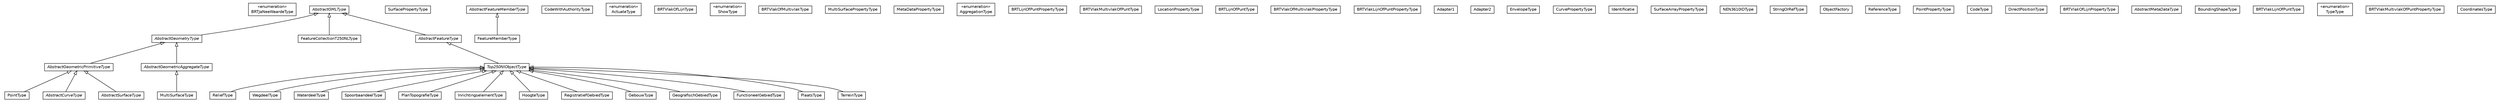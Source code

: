 #!/usr/local/bin/dot
#
# Class diagram 
# Generated by UMLGraph version R5_6-24-gf6e263 (http://www.umlgraph.org/)
#

digraph G {
	edge [fontname="Helvetica",fontsize=10,labelfontname="Helvetica",labelfontsize=10];
	node [fontname="Helvetica",fontsize=10,shape=plaintext];
	nodesep=0.25;
	ranksep=0.5;
	// nl.b3p.topnl.top250nl.BRTJaNeeWaardeType
	c0 [label=<<table title="nl.b3p.topnl.top250nl.BRTJaNeeWaardeType" border="0" cellborder="1" cellspacing="0" cellpadding="2" port="p" href="./BRTJaNeeWaardeType.html">
		<tr><td><table border="0" cellspacing="0" cellpadding="1">
<tr><td align="center" balign="center"> &#171;enumeration&#187; </td></tr>
<tr><td align="center" balign="center"> BRTJaNeeWaardeType </td></tr>
		</table></td></tr>
		</table>>, URL="./BRTJaNeeWaardeType.html", fontname="Helvetica", fontcolor="black", fontsize=10.0];
	// nl.b3p.topnl.top250nl.AbstractGeometricPrimitiveType
	c1 [label=<<table title="nl.b3p.topnl.top250nl.AbstractGeometricPrimitiveType" border="0" cellborder="1" cellspacing="0" cellpadding="2" port="p" href="./AbstractGeometricPrimitiveType.html">
		<tr><td><table border="0" cellspacing="0" cellpadding="1">
<tr><td align="center" balign="center"><font face="Helvetica-Oblique"> AbstractGeometricPrimitiveType </font></td></tr>
		</table></td></tr>
		</table>>, URL="./AbstractGeometricPrimitiveType.html", fontname="Helvetica", fontcolor="black", fontsize=10.0];
	// nl.b3p.topnl.top250nl.SurfacePropertyType
	c2 [label=<<table title="nl.b3p.topnl.top250nl.SurfacePropertyType" border="0" cellborder="1" cellspacing="0" cellpadding="2" port="p" href="./SurfacePropertyType.html">
		<tr><td><table border="0" cellspacing="0" cellpadding="1">
<tr><td align="center" balign="center"> SurfacePropertyType </td></tr>
		</table></td></tr>
		</table>>, URL="./SurfacePropertyType.html", fontname="Helvetica", fontcolor="black", fontsize=10.0];
	// nl.b3p.topnl.top250nl.FeatureMemberType
	c3 [label=<<table title="nl.b3p.topnl.top250nl.FeatureMemberType" border="0" cellborder="1" cellspacing="0" cellpadding="2" port="p" href="./FeatureMemberType.html">
		<tr><td><table border="0" cellspacing="0" cellpadding="1">
<tr><td align="center" balign="center"> FeatureMemberType </td></tr>
		</table></td></tr>
		</table>>, URL="./FeatureMemberType.html", fontname="Helvetica", fontcolor="black", fontsize=10.0];
	// nl.b3p.topnl.top250nl.CodeWithAuthorityType
	c4 [label=<<table title="nl.b3p.topnl.top250nl.CodeWithAuthorityType" border="0" cellborder="1" cellspacing="0" cellpadding="2" port="p" href="./CodeWithAuthorityType.html">
		<tr><td><table border="0" cellspacing="0" cellpadding="1">
<tr><td align="center" balign="center"> CodeWithAuthorityType </td></tr>
		</table></td></tr>
		</table>>, URL="./CodeWithAuthorityType.html", fontname="Helvetica", fontcolor="black", fontsize=10.0];
	// nl.b3p.topnl.top250nl.AbstractFeatureMemberType
	c5 [label=<<table title="nl.b3p.topnl.top250nl.AbstractFeatureMemberType" border="0" cellborder="1" cellspacing="0" cellpadding="2" port="p" href="./AbstractFeatureMemberType.html">
		<tr><td><table border="0" cellspacing="0" cellpadding="1">
<tr><td align="center" balign="center"><font face="Helvetica-Oblique"> AbstractFeatureMemberType </font></td></tr>
		</table></td></tr>
		</table>>, URL="./AbstractFeatureMemberType.html", fontname="Helvetica", fontcolor="black", fontsize=10.0];
	// nl.b3p.topnl.top250nl.ActuateType
	c6 [label=<<table title="nl.b3p.topnl.top250nl.ActuateType" border="0" cellborder="1" cellspacing="0" cellpadding="2" port="p" href="./ActuateType.html">
		<tr><td><table border="0" cellspacing="0" cellpadding="1">
<tr><td align="center" balign="center"> &#171;enumeration&#187; </td></tr>
<tr><td align="center" balign="center"> ActuateType </td></tr>
		</table></td></tr>
		</table>>, URL="./ActuateType.html", fontname="Helvetica", fontcolor="black", fontsize=10.0];
	// nl.b3p.topnl.top250nl.BRTVlakOfLijnType
	c7 [label=<<table title="nl.b3p.topnl.top250nl.BRTVlakOfLijnType" border="0" cellborder="1" cellspacing="0" cellpadding="2" port="p" href="./BRTVlakOfLijnType.html">
		<tr><td><table border="0" cellspacing="0" cellpadding="1">
<tr><td align="center" balign="center"> BRTVlakOfLijnType </td></tr>
		</table></td></tr>
		</table>>, URL="./BRTVlakOfLijnType.html", fontname="Helvetica", fontcolor="black", fontsize=10.0];
	// nl.b3p.topnl.top250nl.ShowType
	c8 [label=<<table title="nl.b3p.topnl.top250nl.ShowType" border="0" cellborder="1" cellspacing="0" cellpadding="2" port="p" href="./ShowType.html">
		<tr><td><table border="0" cellspacing="0" cellpadding="1">
<tr><td align="center" balign="center"> &#171;enumeration&#187; </td></tr>
<tr><td align="center" balign="center"> ShowType </td></tr>
		</table></td></tr>
		</table>>, URL="./ShowType.html", fontname="Helvetica", fontcolor="black", fontsize=10.0];
	// nl.b3p.topnl.top250nl.BRTVlakOfMultivlakType
	c9 [label=<<table title="nl.b3p.topnl.top250nl.BRTVlakOfMultivlakType" border="0" cellborder="1" cellspacing="0" cellpadding="2" port="p" href="./BRTVlakOfMultivlakType.html">
		<tr><td><table border="0" cellspacing="0" cellpadding="1">
<tr><td align="center" balign="center"> BRTVlakOfMultivlakType </td></tr>
		</table></td></tr>
		</table>>, URL="./BRTVlakOfMultivlakType.html", fontname="Helvetica", fontcolor="black", fontsize=10.0];
	// nl.b3p.topnl.top250nl.MultiSurfacePropertyType
	c10 [label=<<table title="nl.b3p.topnl.top250nl.MultiSurfacePropertyType" border="0" cellborder="1" cellspacing="0" cellpadding="2" port="p" href="./MultiSurfacePropertyType.html">
		<tr><td><table border="0" cellspacing="0" cellpadding="1">
<tr><td align="center" balign="center"> MultiSurfacePropertyType </td></tr>
		</table></td></tr>
		</table>>, URL="./MultiSurfacePropertyType.html", fontname="Helvetica", fontcolor="black", fontsize=10.0];
	// nl.b3p.topnl.top250nl.PointType
	c11 [label=<<table title="nl.b3p.topnl.top250nl.PointType" border="0" cellborder="1" cellspacing="0" cellpadding="2" port="p" href="./PointType.html">
		<tr><td><table border="0" cellspacing="0" cellpadding="1">
<tr><td align="center" balign="center"> PointType </td></tr>
		</table></td></tr>
		</table>>, URL="./PointType.html", fontname="Helvetica", fontcolor="black", fontsize=10.0];
	// nl.b3p.topnl.top250nl.MetaDataPropertyType
	c12 [label=<<table title="nl.b3p.topnl.top250nl.MetaDataPropertyType" border="0" cellborder="1" cellspacing="0" cellpadding="2" port="p" href="./MetaDataPropertyType.html">
		<tr><td><table border="0" cellspacing="0" cellpadding="1">
<tr><td align="center" balign="center"> MetaDataPropertyType </td></tr>
		</table></td></tr>
		</table>>, URL="./MetaDataPropertyType.html", fontname="Helvetica", fontcolor="black", fontsize=10.0];
	// nl.b3p.topnl.top250nl.AggregationType
	c13 [label=<<table title="nl.b3p.topnl.top250nl.AggregationType" border="0" cellborder="1" cellspacing="0" cellpadding="2" port="p" href="./AggregationType.html">
		<tr><td><table border="0" cellspacing="0" cellpadding="1">
<tr><td align="center" balign="center"> &#171;enumeration&#187; </td></tr>
<tr><td align="center" balign="center"> AggregationType </td></tr>
		</table></td></tr>
		</table>>, URL="./AggregationType.html", fontname="Helvetica", fontcolor="black", fontsize=10.0];
	// nl.b3p.topnl.top250nl.AbstractGMLType
	c14 [label=<<table title="nl.b3p.topnl.top250nl.AbstractGMLType" border="0" cellborder="1" cellspacing="0" cellpadding="2" port="p" href="./AbstractGMLType.html">
		<tr><td><table border="0" cellspacing="0" cellpadding="1">
<tr><td align="center" balign="center"><font face="Helvetica-Oblique"> AbstractGMLType </font></td></tr>
		</table></td></tr>
		</table>>, URL="./AbstractGMLType.html", fontname="Helvetica", fontcolor="black", fontsize=10.0];
	// nl.b3p.topnl.top250nl.AbstractGeometricAggregateType
	c15 [label=<<table title="nl.b3p.topnl.top250nl.AbstractGeometricAggregateType" border="0" cellborder="1" cellspacing="0" cellpadding="2" port="p" href="./AbstractGeometricAggregateType.html">
		<tr><td><table border="0" cellspacing="0" cellpadding="1">
<tr><td align="center" balign="center"><font face="Helvetica-Oblique"> AbstractGeometricAggregateType </font></td></tr>
		</table></td></tr>
		</table>>, URL="./AbstractGeometricAggregateType.html", fontname="Helvetica", fontcolor="black", fontsize=10.0];
	// nl.b3p.topnl.top250nl.ReliefType
	c16 [label=<<table title="nl.b3p.topnl.top250nl.ReliefType" border="0" cellborder="1" cellspacing="0" cellpadding="2" port="p" href="./ReliefType.html">
		<tr><td><table border="0" cellspacing="0" cellpadding="1">
<tr><td align="center" balign="center"> ReliefType </td></tr>
		</table></td></tr>
		</table>>, URL="./ReliefType.html", fontname="Helvetica", fontcolor="black", fontsize=10.0];
	// nl.b3p.topnl.top250nl.WegdeelType
	c17 [label=<<table title="nl.b3p.topnl.top250nl.WegdeelType" border="0" cellborder="1" cellspacing="0" cellpadding="2" port="p" href="./WegdeelType.html">
		<tr><td><table border="0" cellspacing="0" cellpadding="1">
<tr><td align="center" balign="center"> WegdeelType </td></tr>
		</table></td></tr>
		</table>>, URL="./WegdeelType.html", fontname="Helvetica", fontcolor="black", fontsize=10.0];
	// nl.b3p.topnl.top250nl.WaterdeelType
	c18 [label=<<table title="nl.b3p.topnl.top250nl.WaterdeelType" border="0" cellborder="1" cellspacing="0" cellpadding="2" port="p" href="./WaterdeelType.html">
		<tr><td><table border="0" cellspacing="0" cellpadding="1">
<tr><td align="center" balign="center"> WaterdeelType </td></tr>
		</table></td></tr>
		</table>>, URL="./WaterdeelType.html", fontname="Helvetica", fontcolor="black", fontsize=10.0];
	// nl.b3p.topnl.top250nl.BRTLijnOfPuntPropertyType
	c19 [label=<<table title="nl.b3p.topnl.top250nl.BRTLijnOfPuntPropertyType" border="0" cellborder="1" cellspacing="0" cellpadding="2" port="p" href="./BRTLijnOfPuntPropertyType.html">
		<tr><td><table border="0" cellspacing="0" cellpadding="1">
<tr><td align="center" balign="center"> BRTLijnOfPuntPropertyType </td></tr>
		</table></td></tr>
		</table>>, URL="./BRTLijnOfPuntPropertyType.html", fontname="Helvetica", fontcolor="black", fontsize=10.0];
	// nl.b3p.topnl.top250nl.AbstractGeometryType
	c20 [label=<<table title="nl.b3p.topnl.top250nl.AbstractGeometryType" border="0" cellborder="1" cellspacing="0" cellpadding="2" port="p" href="./AbstractGeometryType.html">
		<tr><td><table border="0" cellspacing="0" cellpadding="1">
<tr><td align="center" balign="center"><font face="Helvetica-Oblique"> AbstractGeometryType </font></td></tr>
		</table></td></tr>
		</table>>, URL="./AbstractGeometryType.html", fontname="Helvetica", fontcolor="black", fontsize=10.0];
	// nl.b3p.topnl.top250nl.AbstractCurveType
	c21 [label=<<table title="nl.b3p.topnl.top250nl.AbstractCurveType" border="0" cellborder="1" cellspacing="0" cellpadding="2" port="p" href="./AbstractCurveType.html">
		<tr><td><table border="0" cellspacing="0" cellpadding="1">
<tr><td align="center" balign="center"><font face="Helvetica-Oblique"> AbstractCurveType </font></td></tr>
		</table></td></tr>
		</table>>, URL="./AbstractCurveType.html", fontname="Helvetica", fontcolor="black", fontsize=10.0];
	// nl.b3p.topnl.top250nl.SpoorbaandeelType
	c22 [label=<<table title="nl.b3p.topnl.top250nl.SpoorbaandeelType" border="0" cellborder="1" cellspacing="0" cellpadding="2" port="p" href="./SpoorbaandeelType.html">
		<tr><td><table border="0" cellspacing="0" cellpadding="1">
<tr><td align="center" balign="center"> SpoorbaandeelType </td></tr>
		</table></td></tr>
		</table>>, URL="./SpoorbaandeelType.html", fontname="Helvetica", fontcolor="black", fontsize=10.0];
	// nl.b3p.topnl.top250nl.BRTVlakMultivlakOfPuntType
	c23 [label=<<table title="nl.b3p.topnl.top250nl.BRTVlakMultivlakOfPuntType" border="0" cellborder="1" cellspacing="0" cellpadding="2" port="p" href="./BRTVlakMultivlakOfPuntType.html">
		<tr><td><table border="0" cellspacing="0" cellpadding="1">
<tr><td align="center" balign="center"> BRTVlakMultivlakOfPuntType </td></tr>
		</table></td></tr>
		</table>>, URL="./BRTVlakMultivlakOfPuntType.html", fontname="Helvetica", fontcolor="black", fontsize=10.0];
	// nl.b3p.topnl.top250nl.PlanTopografieType
	c24 [label=<<table title="nl.b3p.topnl.top250nl.PlanTopografieType" border="0" cellborder="1" cellspacing="0" cellpadding="2" port="p" href="./PlanTopografieType.html">
		<tr><td><table border="0" cellspacing="0" cellpadding="1">
<tr><td align="center" balign="center"> PlanTopografieType </td></tr>
		</table></td></tr>
		</table>>, URL="./PlanTopografieType.html", fontname="Helvetica", fontcolor="black", fontsize=10.0];
	// nl.b3p.topnl.top250nl.LocationPropertyType
	c25 [label=<<table title="nl.b3p.topnl.top250nl.LocationPropertyType" border="0" cellborder="1" cellspacing="0" cellpadding="2" port="p" href="./LocationPropertyType.html">
		<tr><td><table border="0" cellspacing="0" cellpadding="1">
<tr><td align="center" balign="center"> LocationPropertyType </td></tr>
		</table></td></tr>
		</table>>, URL="./LocationPropertyType.html", fontname="Helvetica", fontcolor="black", fontsize=10.0];
	// nl.b3p.topnl.top250nl.BRTLijnOfPuntType
	c26 [label=<<table title="nl.b3p.topnl.top250nl.BRTLijnOfPuntType" border="0" cellborder="1" cellspacing="0" cellpadding="2" port="p" href="./BRTLijnOfPuntType.html">
		<tr><td><table border="0" cellspacing="0" cellpadding="1">
<tr><td align="center" balign="center"> BRTLijnOfPuntType </td></tr>
		</table></td></tr>
		</table>>, URL="./BRTLijnOfPuntType.html", fontname="Helvetica", fontcolor="black", fontsize=10.0];
	// nl.b3p.topnl.top250nl.BRTVlakOfMultivlakPropertyType
	c27 [label=<<table title="nl.b3p.topnl.top250nl.BRTVlakOfMultivlakPropertyType" border="0" cellborder="1" cellspacing="0" cellpadding="2" port="p" href="./BRTVlakOfMultivlakPropertyType.html">
		<tr><td><table border="0" cellspacing="0" cellpadding="1">
<tr><td align="center" balign="center"> BRTVlakOfMultivlakPropertyType </td></tr>
		</table></td></tr>
		</table>>, URL="./BRTVlakOfMultivlakPropertyType.html", fontname="Helvetica", fontcolor="black", fontsize=10.0];
	// nl.b3p.topnl.top250nl.FeatureCollectionT250NLType
	c28 [label=<<table title="nl.b3p.topnl.top250nl.FeatureCollectionT250NLType" border="0" cellborder="1" cellspacing="0" cellpadding="2" port="p" href="./FeatureCollectionT250NLType.html">
		<tr><td><table border="0" cellspacing="0" cellpadding="1">
<tr><td align="center" balign="center"> FeatureCollectionT250NLType </td></tr>
		</table></td></tr>
		</table>>, URL="./FeatureCollectionT250NLType.html", fontname="Helvetica", fontcolor="black", fontsize=10.0];
	// nl.b3p.topnl.top250nl.BRTVlakLijnOfPuntPropertyType
	c29 [label=<<table title="nl.b3p.topnl.top250nl.BRTVlakLijnOfPuntPropertyType" border="0" cellborder="1" cellspacing="0" cellpadding="2" port="p" href="./BRTVlakLijnOfPuntPropertyType.html">
		<tr><td><table border="0" cellspacing="0" cellpadding="1">
<tr><td align="center" balign="center"> BRTVlakLijnOfPuntPropertyType </td></tr>
		</table></td></tr>
		</table>>, URL="./BRTVlakLijnOfPuntPropertyType.html", fontname="Helvetica", fontcolor="black", fontsize=10.0];
	// nl.b3p.topnl.top250nl.Adapter1
	c30 [label=<<table title="nl.b3p.topnl.top250nl.Adapter1" border="0" cellborder="1" cellspacing="0" cellpadding="2" port="p" href="./Adapter1.html">
		<tr><td><table border="0" cellspacing="0" cellpadding="1">
<tr><td align="center" balign="center"> Adapter1 </td></tr>
		</table></td></tr>
		</table>>, URL="./Adapter1.html", fontname="Helvetica", fontcolor="black", fontsize=10.0];
	// nl.b3p.topnl.top250nl.Adapter2
	c31 [label=<<table title="nl.b3p.topnl.top250nl.Adapter2" border="0" cellborder="1" cellspacing="0" cellpadding="2" port="p" href="./Adapter2.html">
		<tr><td><table border="0" cellspacing="0" cellpadding="1">
<tr><td align="center" balign="center"> Adapter2 </td></tr>
		</table></td></tr>
		</table>>, URL="./Adapter2.html", fontname="Helvetica", fontcolor="black", fontsize=10.0];
	// nl.b3p.topnl.top250nl.EnvelopeType
	c32 [label=<<table title="nl.b3p.topnl.top250nl.EnvelopeType" border="0" cellborder="1" cellspacing="0" cellpadding="2" port="p" href="./EnvelopeType.html">
		<tr><td><table border="0" cellspacing="0" cellpadding="1">
<tr><td align="center" balign="center"> EnvelopeType </td></tr>
		</table></td></tr>
		</table>>, URL="./EnvelopeType.html", fontname="Helvetica", fontcolor="black", fontsize=10.0];
	// nl.b3p.topnl.top250nl.InrichtingselementType
	c33 [label=<<table title="nl.b3p.topnl.top250nl.InrichtingselementType" border="0" cellborder="1" cellspacing="0" cellpadding="2" port="p" href="./InrichtingselementType.html">
		<tr><td><table border="0" cellspacing="0" cellpadding="1">
<tr><td align="center" balign="center"> InrichtingselementType </td></tr>
		</table></td></tr>
		</table>>, URL="./InrichtingselementType.html", fontname="Helvetica", fontcolor="black", fontsize=10.0];
	// nl.b3p.topnl.top250nl.CurvePropertyType
	c34 [label=<<table title="nl.b3p.topnl.top250nl.CurvePropertyType" border="0" cellborder="1" cellspacing="0" cellpadding="2" port="p" href="./CurvePropertyType.html">
		<tr><td><table border="0" cellspacing="0" cellpadding="1">
<tr><td align="center" balign="center"> CurvePropertyType </td></tr>
		</table></td></tr>
		</table>>, URL="./CurvePropertyType.html", fontname="Helvetica", fontcolor="black", fontsize=10.0];
	// nl.b3p.topnl.top250nl.Identificatie
	c35 [label=<<table title="nl.b3p.topnl.top250nl.Identificatie" border="0" cellborder="1" cellspacing="0" cellpadding="2" port="p" href="./Identificatie.html">
		<tr><td><table border="0" cellspacing="0" cellpadding="1">
<tr><td align="center" balign="center"> Identificatie </td></tr>
		</table></td></tr>
		</table>>, URL="./Identificatie.html", fontname="Helvetica", fontcolor="black", fontsize=10.0];
	// nl.b3p.topnl.top250nl.SurfaceArrayPropertyType
	c36 [label=<<table title="nl.b3p.topnl.top250nl.SurfaceArrayPropertyType" border="0" cellborder="1" cellspacing="0" cellpadding="2" port="p" href="./SurfaceArrayPropertyType.html">
		<tr><td><table border="0" cellspacing="0" cellpadding="1">
<tr><td align="center" balign="center"> SurfaceArrayPropertyType </td></tr>
		</table></td></tr>
		</table>>, URL="./SurfaceArrayPropertyType.html", fontname="Helvetica", fontcolor="black", fontsize=10.0];
	// nl.b3p.topnl.top250nl.Top250NlObjectType
	c37 [label=<<table title="nl.b3p.topnl.top250nl.Top250NlObjectType" border="0" cellborder="1" cellspacing="0" cellpadding="2" port="p" href="./Top250NlObjectType.html">
		<tr><td><table border="0" cellspacing="0" cellpadding="1">
<tr><td align="center" balign="center"><font face="Helvetica-Oblique"> Top250NlObjectType </font></td></tr>
		</table></td></tr>
		</table>>, URL="./Top250NlObjectType.html", fontname="Helvetica", fontcolor="black", fontsize=10.0];
	// nl.b3p.topnl.top250nl.NEN3610IDType
	c38 [label=<<table title="nl.b3p.topnl.top250nl.NEN3610IDType" border="0" cellborder="1" cellspacing="0" cellpadding="2" port="p" href="./NEN3610IDType.html">
		<tr><td><table border="0" cellspacing="0" cellpadding="1">
<tr><td align="center" balign="center"> NEN3610IDType </td></tr>
		</table></td></tr>
		</table>>, URL="./NEN3610IDType.html", fontname="Helvetica", fontcolor="black", fontsize=10.0];
	// nl.b3p.topnl.top250nl.AbstractFeatureType
	c39 [label=<<table title="nl.b3p.topnl.top250nl.AbstractFeatureType" border="0" cellborder="1" cellspacing="0" cellpadding="2" port="p" href="./AbstractFeatureType.html">
		<tr><td><table border="0" cellspacing="0" cellpadding="1">
<tr><td align="center" balign="center"><font face="Helvetica-Oblique"> AbstractFeatureType </font></td></tr>
		</table></td></tr>
		</table>>, URL="./AbstractFeatureType.html", fontname="Helvetica", fontcolor="black", fontsize=10.0];
	// nl.b3p.topnl.top250nl.HoogteType
	c40 [label=<<table title="nl.b3p.topnl.top250nl.HoogteType" border="0" cellborder="1" cellspacing="0" cellpadding="2" port="p" href="./HoogteType.html">
		<tr><td><table border="0" cellspacing="0" cellpadding="1">
<tr><td align="center" balign="center"> HoogteType </td></tr>
		</table></td></tr>
		</table>>, URL="./HoogteType.html", fontname="Helvetica", fontcolor="black", fontsize=10.0];
	// nl.b3p.topnl.top250nl.StringOrRefType
	c41 [label=<<table title="nl.b3p.topnl.top250nl.StringOrRefType" border="0" cellborder="1" cellspacing="0" cellpadding="2" port="p" href="./StringOrRefType.html">
		<tr><td><table border="0" cellspacing="0" cellpadding="1">
<tr><td align="center" balign="center"> StringOrRefType </td></tr>
		</table></td></tr>
		</table>>, URL="./StringOrRefType.html", fontname="Helvetica", fontcolor="black", fontsize=10.0];
	// nl.b3p.topnl.top250nl.ObjectFactory
	c42 [label=<<table title="nl.b3p.topnl.top250nl.ObjectFactory" border="0" cellborder="1" cellspacing="0" cellpadding="2" port="p" href="./ObjectFactory.html">
		<tr><td><table border="0" cellspacing="0" cellpadding="1">
<tr><td align="center" balign="center"> ObjectFactory </td></tr>
		</table></td></tr>
		</table>>, URL="./ObjectFactory.html", fontname="Helvetica", fontcolor="black", fontsize=10.0];
	// nl.b3p.topnl.top250nl.ReferenceType
	c43 [label=<<table title="nl.b3p.topnl.top250nl.ReferenceType" border="0" cellborder="1" cellspacing="0" cellpadding="2" port="p" href="./ReferenceType.html">
		<tr><td><table border="0" cellspacing="0" cellpadding="1">
<tr><td align="center" balign="center"> ReferenceType </td></tr>
		</table></td></tr>
		</table>>, URL="./ReferenceType.html", fontname="Helvetica", fontcolor="black", fontsize=10.0];
	// nl.b3p.topnl.top250nl.PointPropertyType
	c44 [label=<<table title="nl.b3p.topnl.top250nl.PointPropertyType" border="0" cellborder="1" cellspacing="0" cellpadding="2" port="p" href="./PointPropertyType.html">
		<tr><td><table border="0" cellspacing="0" cellpadding="1">
<tr><td align="center" balign="center"> PointPropertyType </td></tr>
		</table></td></tr>
		</table>>, URL="./PointPropertyType.html", fontname="Helvetica", fontcolor="black", fontsize=10.0];
	// nl.b3p.topnl.top250nl.MultiSurfaceType
	c45 [label=<<table title="nl.b3p.topnl.top250nl.MultiSurfaceType" border="0" cellborder="1" cellspacing="0" cellpadding="2" port="p" href="./MultiSurfaceType.html">
		<tr><td><table border="0" cellspacing="0" cellpadding="1">
<tr><td align="center" balign="center"> MultiSurfaceType </td></tr>
		</table></td></tr>
		</table>>, URL="./MultiSurfaceType.html", fontname="Helvetica", fontcolor="black", fontsize=10.0];
	// nl.b3p.topnl.top250nl.CodeType
	c46 [label=<<table title="nl.b3p.topnl.top250nl.CodeType" border="0" cellborder="1" cellspacing="0" cellpadding="2" port="p" href="./CodeType.html">
		<tr><td><table border="0" cellspacing="0" cellpadding="1">
<tr><td align="center" balign="center"> CodeType </td></tr>
		</table></td></tr>
		</table>>, URL="./CodeType.html", fontname="Helvetica", fontcolor="black", fontsize=10.0];
	// nl.b3p.topnl.top250nl.DirectPositionType
	c47 [label=<<table title="nl.b3p.topnl.top250nl.DirectPositionType" border="0" cellborder="1" cellspacing="0" cellpadding="2" port="p" href="./DirectPositionType.html">
		<tr><td><table border="0" cellspacing="0" cellpadding="1">
<tr><td align="center" balign="center"> DirectPositionType </td></tr>
		</table></td></tr>
		</table>>, URL="./DirectPositionType.html", fontname="Helvetica", fontcolor="black", fontsize=10.0];
	// nl.b3p.topnl.top250nl.AbstractSurfaceType
	c48 [label=<<table title="nl.b3p.topnl.top250nl.AbstractSurfaceType" border="0" cellborder="1" cellspacing="0" cellpadding="2" port="p" href="./AbstractSurfaceType.html">
		<tr><td><table border="0" cellspacing="0" cellpadding="1">
<tr><td align="center" balign="center"><font face="Helvetica-Oblique"> AbstractSurfaceType </font></td></tr>
		</table></td></tr>
		</table>>, URL="./AbstractSurfaceType.html", fontname="Helvetica", fontcolor="black", fontsize=10.0];
	// nl.b3p.topnl.top250nl.BRTVlakOfLijnPropertyType
	c49 [label=<<table title="nl.b3p.topnl.top250nl.BRTVlakOfLijnPropertyType" border="0" cellborder="1" cellspacing="0" cellpadding="2" port="p" href="./BRTVlakOfLijnPropertyType.html">
		<tr><td><table border="0" cellspacing="0" cellpadding="1">
<tr><td align="center" balign="center"> BRTVlakOfLijnPropertyType </td></tr>
		</table></td></tr>
		</table>>, URL="./BRTVlakOfLijnPropertyType.html", fontname="Helvetica", fontcolor="black", fontsize=10.0];
	// nl.b3p.topnl.top250nl.RegistratiefGebiedType
	c50 [label=<<table title="nl.b3p.topnl.top250nl.RegistratiefGebiedType" border="0" cellborder="1" cellspacing="0" cellpadding="2" port="p" href="./RegistratiefGebiedType.html">
		<tr><td><table border="0" cellspacing="0" cellpadding="1">
<tr><td align="center" balign="center"> RegistratiefGebiedType </td></tr>
		</table></td></tr>
		</table>>, URL="./RegistratiefGebiedType.html", fontname="Helvetica", fontcolor="black", fontsize=10.0];
	// nl.b3p.topnl.top250nl.AbstractMetaDataType
	c51 [label=<<table title="nl.b3p.topnl.top250nl.AbstractMetaDataType" border="0" cellborder="1" cellspacing="0" cellpadding="2" port="p" href="./AbstractMetaDataType.html">
		<tr><td><table border="0" cellspacing="0" cellpadding="1">
<tr><td align="center" balign="center"><font face="Helvetica-Oblique"> AbstractMetaDataType </font></td></tr>
		</table></td></tr>
		</table>>, URL="./AbstractMetaDataType.html", fontname="Helvetica", fontcolor="black", fontsize=10.0];
	// nl.b3p.topnl.top250nl.GebouwType
	c52 [label=<<table title="nl.b3p.topnl.top250nl.GebouwType" border="0" cellborder="1" cellspacing="0" cellpadding="2" port="p" href="./GebouwType.html">
		<tr><td><table border="0" cellspacing="0" cellpadding="1">
<tr><td align="center" balign="center"> GebouwType </td></tr>
		</table></td></tr>
		</table>>, URL="./GebouwType.html", fontname="Helvetica", fontcolor="black", fontsize=10.0];
	// nl.b3p.topnl.top250nl.GeografischGebiedType
	c53 [label=<<table title="nl.b3p.topnl.top250nl.GeografischGebiedType" border="0" cellborder="1" cellspacing="0" cellpadding="2" port="p" href="./GeografischGebiedType.html">
		<tr><td><table border="0" cellspacing="0" cellpadding="1">
<tr><td align="center" balign="center"> GeografischGebiedType </td></tr>
		</table></td></tr>
		</table>>, URL="./GeografischGebiedType.html", fontname="Helvetica", fontcolor="black", fontsize=10.0];
	// nl.b3p.topnl.top250nl.BoundingShapeType
	c54 [label=<<table title="nl.b3p.topnl.top250nl.BoundingShapeType" border="0" cellborder="1" cellspacing="0" cellpadding="2" port="p" href="./BoundingShapeType.html">
		<tr><td><table border="0" cellspacing="0" cellpadding="1">
<tr><td align="center" balign="center"> BoundingShapeType </td></tr>
		</table></td></tr>
		</table>>, URL="./BoundingShapeType.html", fontname="Helvetica", fontcolor="black", fontsize=10.0];
	// nl.b3p.topnl.top250nl.FunctioneelGebiedType
	c55 [label=<<table title="nl.b3p.topnl.top250nl.FunctioneelGebiedType" border="0" cellborder="1" cellspacing="0" cellpadding="2" port="p" href="./FunctioneelGebiedType.html">
		<tr><td><table border="0" cellspacing="0" cellpadding="1">
<tr><td align="center" balign="center"> FunctioneelGebiedType </td></tr>
		</table></td></tr>
		</table>>, URL="./FunctioneelGebiedType.html", fontname="Helvetica", fontcolor="black", fontsize=10.0];
	// nl.b3p.topnl.top250nl.BRTVlakLijnOfPuntType
	c56 [label=<<table title="nl.b3p.topnl.top250nl.BRTVlakLijnOfPuntType" border="0" cellborder="1" cellspacing="0" cellpadding="2" port="p" href="./BRTVlakLijnOfPuntType.html">
		<tr><td><table border="0" cellspacing="0" cellpadding="1">
<tr><td align="center" balign="center"> BRTVlakLijnOfPuntType </td></tr>
		</table></td></tr>
		</table>>, URL="./BRTVlakLijnOfPuntType.html", fontname="Helvetica", fontcolor="black", fontsize=10.0];
	// nl.b3p.topnl.top250nl.TypeType
	c57 [label=<<table title="nl.b3p.topnl.top250nl.TypeType" border="0" cellborder="1" cellspacing="0" cellpadding="2" port="p" href="./TypeType.html">
		<tr><td><table border="0" cellspacing="0" cellpadding="1">
<tr><td align="center" balign="center"> &#171;enumeration&#187; </td></tr>
<tr><td align="center" balign="center"> TypeType </td></tr>
		</table></td></tr>
		</table>>, URL="./TypeType.html", fontname="Helvetica", fontcolor="black", fontsize=10.0];
	// nl.b3p.topnl.top250nl.BRTVlakMultivlakOfPuntPropertyType
	c58 [label=<<table title="nl.b3p.topnl.top250nl.BRTVlakMultivlakOfPuntPropertyType" border="0" cellborder="1" cellspacing="0" cellpadding="2" port="p" href="./BRTVlakMultivlakOfPuntPropertyType.html">
		<tr><td><table border="0" cellspacing="0" cellpadding="1">
<tr><td align="center" balign="center"> BRTVlakMultivlakOfPuntPropertyType </td></tr>
		</table></td></tr>
		</table>>, URL="./BRTVlakMultivlakOfPuntPropertyType.html", fontname="Helvetica", fontcolor="black", fontsize=10.0];
	// nl.b3p.topnl.top250nl.CoordinatesType
	c59 [label=<<table title="nl.b3p.topnl.top250nl.CoordinatesType" border="0" cellborder="1" cellspacing="0" cellpadding="2" port="p" href="./CoordinatesType.html">
		<tr><td><table border="0" cellspacing="0" cellpadding="1">
<tr><td align="center" balign="center"> CoordinatesType </td></tr>
		</table></td></tr>
		</table>>, URL="./CoordinatesType.html", fontname="Helvetica", fontcolor="black", fontsize=10.0];
	// nl.b3p.topnl.top250nl.PlaatsType
	c60 [label=<<table title="nl.b3p.topnl.top250nl.PlaatsType" border="0" cellborder="1" cellspacing="0" cellpadding="2" port="p" href="./PlaatsType.html">
		<tr><td><table border="0" cellspacing="0" cellpadding="1">
<tr><td align="center" balign="center"> PlaatsType </td></tr>
		</table></td></tr>
		</table>>, URL="./PlaatsType.html", fontname="Helvetica", fontcolor="black", fontsize=10.0];
	// nl.b3p.topnl.top250nl.TerreinType
	c61 [label=<<table title="nl.b3p.topnl.top250nl.TerreinType" border="0" cellborder="1" cellspacing="0" cellpadding="2" port="p" href="./TerreinType.html">
		<tr><td><table border="0" cellspacing="0" cellpadding="1">
<tr><td align="center" balign="center"> TerreinType </td></tr>
		</table></td></tr>
		</table>>, URL="./TerreinType.html", fontname="Helvetica", fontcolor="black", fontsize=10.0];
	//nl.b3p.topnl.top250nl.AbstractGeometricPrimitiveType extends nl.b3p.topnl.top250nl.AbstractGeometryType
	c20:p -> c1:p [dir=back,arrowtail=empty];
	//nl.b3p.topnl.top250nl.FeatureMemberType extends nl.b3p.topnl.top250nl.AbstractFeatureMemberType
	c5:p -> c3:p [dir=back,arrowtail=empty];
	//nl.b3p.topnl.top250nl.PointType extends nl.b3p.topnl.top250nl.AbstractGeometricPrimitiveType
	c1:p -> c11:p [dir=back,arrowtail=empty];
	//nl.b3p.topnl.top250nl.AbstractGeometricAggregateType extends nl.b3p.topnl.top250nl.AbstractGeometryType
	c20:p -> c15:p [dir=back,arrowtail=empty];
	//nl.b3p.topnl.top250nl.ReliefType extends nl.b3p.topnl.top250nl.Top250NlObjectType
	c37:p -> c16:p [dir=back,arrowtail=empty];
	//nl.b3p.topnl.top250nl.WegdeelType extends nl.b3p.topnl.top250nl.Top250NlObjectType
	c37:p -> c17:p [dir=back,arrowtail=empty];
	//nl.b3p.topnl.top250nl.WaterdeelType extends nl.b3p.topnl.top250nl.Top250NlObjectType
	c37:p -> c18:p [dir=back,arrowtail=empty];
	//nl.b3p.topnl.top250nl.AbstractGeometryType extends nl.b3p.topnl.top250nl.AbstractGMLType
	c14:p -> c20:p [dir=back,arrowtail=empty];
	//nl.b3p.topnl.top250nl.AbstractCurveType extends nl.b3p.topnl.top250nl.AbstractGeometricPrimitiveType
	c1:p -> c21:p [dir=back,arrowtail=empty];
	//nl.b3p.topnl.top250nl.SpoorbaandeelType extends nl.b3p.topnl.top250nl.Top250NlObjectType
	c37:p -> c22:p [dir=back,arrowtail=empty];
	//nl.b3p.topnl.top250nl.PlanTopografieType extends nl.b3p.topnl.top250nl.Top250NlObjectType
	c37:p -> c24:p [dir=back,arrowtail=empty];
	//nl.b3p.topnl.top250nl.FeatureCollectionT250NLType extends nl.b3p.topnl.top250nl.AbstractGMLType
	c14:p -> c28:p [dir=back,arrowtail=empty];
	//nl.b3p.topnl.top250nl.InrichtingselementType extends nl.b3p.topnl.top250nl.Top250NlObjectType
	c37:p -> c33:p [dir=back,arrowtail=empty];
	//nl.b3p.topnl.top250nl.Top250NlObjectType extends nl.b3p.topnl.top250nl.AbstractFeatureType
	c39:p -> c37:p [dir=back,arrowtail=empty];
	//nl.b3p.topnl.top250nl.AbstractFeatureType extends nl.b3p.topnl.top250nl.AbstractGMLType
	c14:p -> c39:p [dir=back,arrowtail=empty];
	//nl.b3p.topnl.top250nl.HoogteType extends nl.b3p.topnl.top250nl.Top250NlObjectType
	c37:p -> c40:p [dir=back,arrowtail=empty];
	//nl.b3p.topnl.top250nl.MultiSurfaceType extends nl.b3p.topnl.top250nl.AbstractGeometricAggregateType
	c15:p -> c45:p [dir=back,arrowtail=empty];
	//nl.b3p.topnl.top250nl.AbstractSurfaceType extends nl.b3p.topnl.top250nl.AbstractGeometricPrimitiveType
	c1:p -> c48:p [dir=back,arrowtail=empty];
	//nl.b3p.topnl.top250nl.RegistratiefGebiedType extends nl.b3p.topnl.top250nl.Top250NlObjectType
	c37:p -> c50:p [dir=back,arrowtail=empty];
	//nl.b3p.topnl.top250nl.GebouwType extends nl.b3p.topnl.top250nl.Top250NlObjectType
	c37:p -> c52:p [dir=back,arrowtail=empty];
	//nl.b3p.topnl.top250nl.GeografischGebiedType extends nl.b3p.topnl.top250nl.Top250NlObjectType
	c37:p -> c53:p [dir=back,arrowtail=empty];
	//nl.b3p.topnl.top250nl.FunctioneelGebiedType extends nl.b3p.topnl.top250nl.Top250NlObjectType
	c37:p -> c55:p [dir=back,arrowtail=empty];
	//nl.b3p.topnl.top250nl.PlaatsType extends nl.b3p.topnl.top250nl.Top250NlObjectType
	c37:p -> c60:p [dir=back,arrowtail=empty];
	//nl.b3p.topnl.top250nl.TerreinType extends nl.b3p.topnl.top250nl.Top250NlObjectType
	c37:p -> c61:p [dir=back,arrowtail=empty];
}

